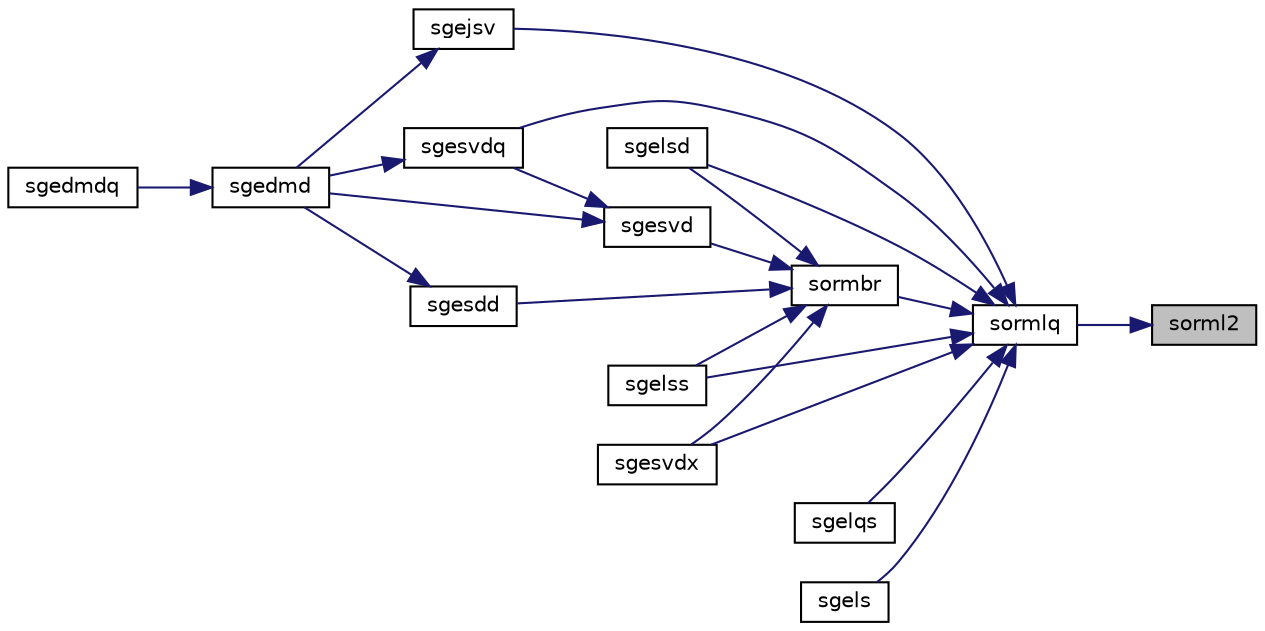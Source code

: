 digraph "sorml2"
{
 // LATEX_PDF_SIZE
  edge [fontname="Helvetica",fontsize="10",labelfontname="Helvetica",labelfontsize="10"];
  node [fontname="Helvetica",fontsize="10",shape=record];
  rankdir="RL";
  Node1 [label="sorml2",height=0.2,width=0.4,color="black", fillcolor="grey75", style="filled", fontcolor="black",tooltip="SORML2 multiplies a general matrix by the orthogonal matrix from a LQ factorization determined by sge..."];
  Node1 -> Node2 [dir="back",color="midnightblue",fontsize="10",style="solid",fontname="Helvetica"];
  Node2 [label="sormlq",height=0.2,width=0.4,color="black", fillcolor="white", style="filled",URL="$sormlq_8f.html#af6d377f0725ea4f8bfb8cbd9ce42df57",tooltip="SORMLQ"];
  Node2 -> Node3 [dir="back",color="midnightblue",fontsize="10",style="solid",fontname="Helvetica"];
  Node3 [label="sgejsv",height=0.2,width=0.4,color="black", fillcolor="white", style="filled",URL="$sgejsv_8f.html#a4b629535d69b782d6421518962e639f1",tooltip="SGEJSV"];
  Node3 -> Node4 [dir="back",color="midnightblue",fontsize="10",style="solid",fontname="Helvetica"];
  Node4 [label="sgedmd",height=0.2,width=0.4,color="black", fillcolor="white", style="filled",URL="$sgedmd_8f90.html#a2620fdd695c7f51cddc90e332eb57971",tooltip="SGEDMD computes the Dynamic Mode Decomposition (DMD) for a pair of data snapshot matrices."];
  Node4 -> Node5 [dir="back",color="midnightblue",fontsize="10",style="solid",fontname="Helvetica"];
  Node5 [label="sgedmdq",height=0.2,width=0.4,color="black", fillcolor="white", style="filled",URL="$sgedmdq_8f90.html#a1d1fe0497679b62b0084bfbdf54063f2",tooltip="SGEDMDQ computes the Dynamic Mode Decomposition (DMD) for a pair of data snapshot matrices."];
  Node2 -> Node6 [dir="back",color="midnightblue",fontsize="10",style="solid",fontname="Helvetica"];
  Node6 [label="sgelqs",height=0.2,width=0.4,color="black", fillcolor="white", style="filled",URL="$sgelqs_8f.html#a2d8ca685a386b124fa546633f43483d9",tooltip="SGELQS"];
  Node2 -> Node7 [dir="back",color="midnightblue",fontsize="10",style="solid",fontname="Helvetica"];
  Node7 [label="sgels",height=0.2,width=0.4,color="black", fillcolor="white", style="filled",URL="$sgels_8f.html#a166c189c7bcd808a9468c05e53da816f",tooltip="SGELS solves overdetermined or underdetermined systems for GE matrices"];
  Node2 -> Node8 [dir="back",color="midnightblue",fontsize="10",style="solid",fontname="Helvetica"];
  Node8 [label="sgelsd",height=0.2,width=0.4,color="black", fillcolor="white", style="filled",URL="$sgelsd_8f.html#abc655f9cb0f6cfff81b3cafc03c41dcb",tooltip="SGELSD computes the minimum-norm solution to a linear least squares problem for GE matrices"];
  Node2 -> Node9 [dir="back",color="midnightblue",fontsize="10",style="solid",fontname="Helvetica"];
  Node9 [label="sgelss",height=0.2,width=0.4,color="black", fillcolor="white", style="filled",URL="$sgelss_8f.html#a206e3084597d088b31dc054a69aec93f",tooltip="SGELSS solves overdetermined or underdetermined systems for GE matrices"];
  Node2 -> Node10 [dir="back",color="midnightblue",fontsize="10",style="solid",fontname="Helvetica"];
  Node10 [label="sgesvdq",height=0.2,width=0.4,color="black", fillcolor="white", style="filled",URL="$sgesvdq_8f.html#a8e9cbc85a2116d7ae24a854e24fbdc14",tooltip="SGESVDQ computes the singular value decomposition (SVD) with a QR-Preconditioned QR SVD Method for GE..."];
  Node10 -> Node4 [dir="back",color="midnightblue",fontsize="10",style="solid",fontname="Helvetica"];
  Node2 -> Node11 [dir="back",color="midnightblue",fontsize="10",style="solid",fontname="Helvetica"];
  Node11 [label="sgesvdx",height=0.2,width=0.4,color="black", fillcolor="white", style="filled",URL="$sgesvdx_8f.html#aec7e3fe91246cc52bcd34c45494932aa",tooltip="SGESVDX computes the singular value decomposition (SVD) for GE matrices"];
  Node2 -> Node12 [dir="back",color="midnightblue",fontsize="10",style="solid",fontname="Helvetica"];
  Node12 [label="sormbr",height=0.2,width=0.4,color="black", fillcolor="white", style="filled",URL="$sormbr_8f.html#a640952b10cda5f7c0e9f3230b9f64789",tooltip="SORMBR"];
  Node12 -> Node8 [dir="back",color="midnightblue",fontsize="10",style="solid",fontname="Helvetica"];
  Node12 -> Node9 [dir="back",color="midnightblue",fontsize="10",style="solid",fontname="Helvetica"];
  Node12 -> Node13 [dir="back",color="midnightblue",fontsize="10",style="solid",fontname="Helvetica"];
  Node13 [label="sgesdd",height=0.2,width=0.4,color="black", fillcolor="white", style="filled",URL="$sgesdd_8f.html#ac2cd4f1079370ac908186d77efcd5ea8",tooltip="SGESDD"];
  Node13 -> Node4 [dir="back",color="midnightblue",fontsize="10",style="solid",fontname="Helvetica"];
  Node12 -> Node14 [dir="back",color="midnightblue",fontsize="10",style="solid",fontname="Helvetica"];
  Node14 [label="sgesvd",height=0.2,width=0.4,color="black", fillcolor="white", style="filled",URL="$sgesvd_8f.html#af03d06284b1bfabd3d6c0f6955960533",tooltip="SGESVD computes the singular value decomposition (SVD) for GE matrices"];
  Node14 -> Node4 [dir="back",color="midnightblue",fontsize="10",style="solid",fontname="Helvetica"];
  Node14 -> Node10 [dir="back",color="midnightblue",fontsize="10",style="solid",fontname="Helvetica"];
  Node12 -> Node11 [dir="back",color="midnightblue",fontsize="10",style="solid",fontname="Helvetica"];
}
